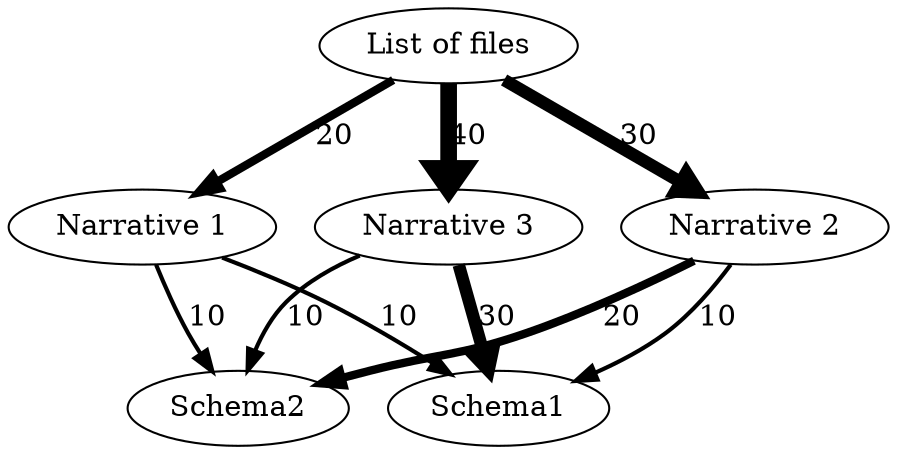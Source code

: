 // File Hierarchy
digraph {
	"List of files" [label="List of files"]
	"Narrative 1" [label="Narrative 1"]
	"List of files" -> "Narrative 1" [label=20 penwidth=4.0]
	Schema1 [label=Schema1]
	"Narrative 1" -> Schema1 [label=10 penwidth=2.0]
	Schema2 [label=Schema2]
	"Narrative 1" -> Schema2 [label=10 penwidth=2.0]
	"Narrative 2" [label="Narrative 2"]
	"List of files" -> "Narrative 2" [label=30 penwidth=6.0]
	Schema1 [label=Schema1]
	"Narrative 2" -> Schema1 [label=10 penwidth=2.0]
	Schema2 [label=Schema2]
	"Narrative 2" -> Schema2 [label=20 penwidth=4.0]
	"Narrative 3" [label="Narrative 3"]
	"List of files" -> "Narrative 3" [label=40 penwidth=8.0]
	Schema1 [label=Schema1]
	"Narrative 3" -> Schema1 [label=30 penwidth=6.0]
	Schema2 [label=Schema2]
	"Narrative 3" -> Schema2 [label=10 penwidth=2.0]
}
